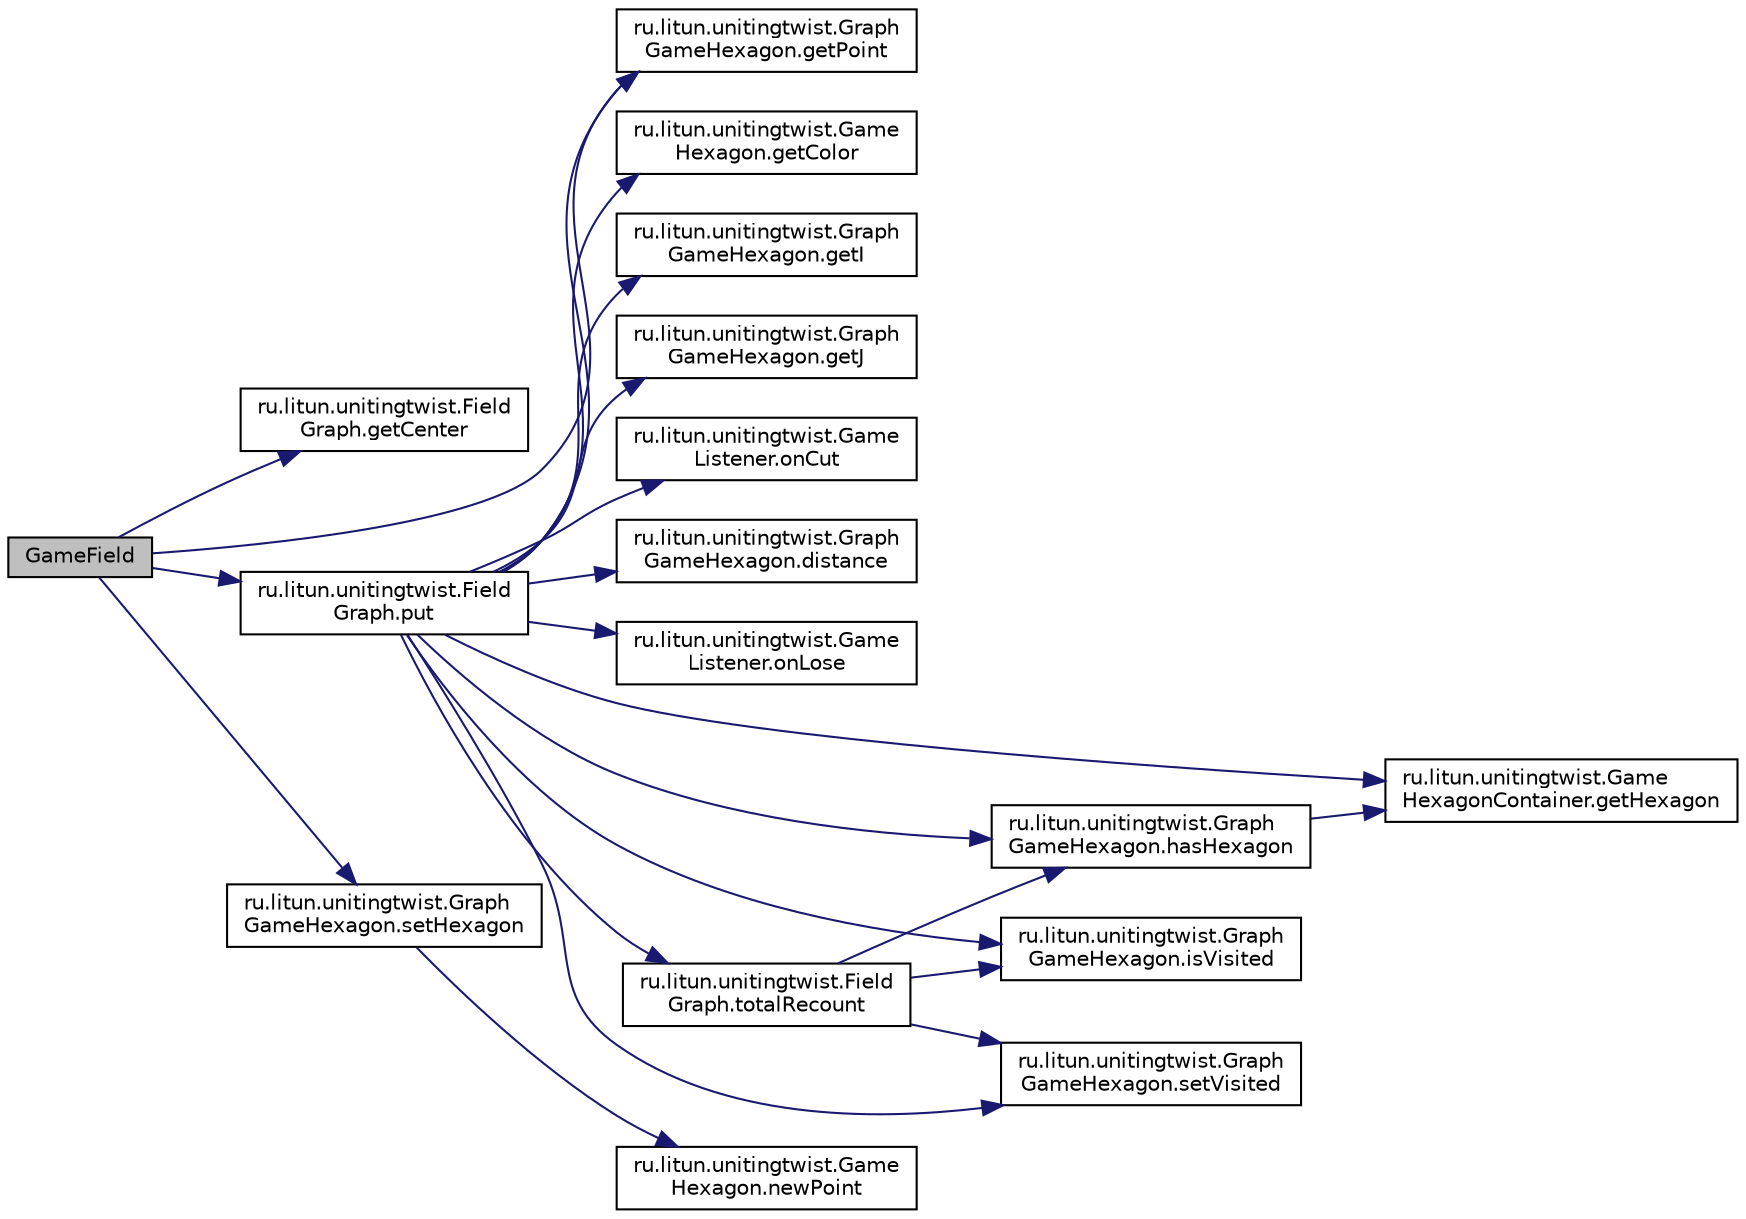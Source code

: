 digraph "GameField"
{
  edge [fontname="Helvetica",fontsize="10",labelfontname="Helvetica",labelfontsize="10"];
  node [fontname="Helvetica",fontsize="10",shape=record];
  rankdir="LR";
  Node0 [label="GameField",height=0.2,width=0.4,color="black", fillcolor="grey75", style="filled", fontcolor="black"];
  Node0 -> Node1 [color="midnightblue",fontsize="10",style="solid",fontname="Helvetica"];
  Node1 [label="ru.litun.unitingtwist.Field\lGraph.getCenter",height=0.2,width=0.4,color="black", fillcolor="white", style="filled",URL="$classru_1_1litun_1_1unitingtwist_1_1_field_graph.html#aaa35ea3bb3d7a24fc6b10e7f4c3c0185"];
  Node0 -> Node2 [color="midnightblue",fontsize="10",style="solid",fontname="Helvetica"];
  Node2 [label="ru.litun.unitingtwist.Graph\lGameHexagon.getPoint",height=0.2,width=0.4,color="black", fillcolor="white", style="filled",URL="$classru_1_1litun_1_1unitingtwist_1_1_graph_game_hexagon.html#ab83bca143bb78bf22c57d15fdeeb91b3"];
  Node0 -> Node3 [color="midnightblue",fontsize="10",style="solid",fontname="Helvetica"];
  Node3 [label="ru.litun.unitingtwist.Graph\lGameHexagon.setHexagon",height=0.2,width=0.4,color="black", fillcolor="white", style="filled",URL="$classru_1_1litun_1_1unitingtwist_1_1_graph_game_hexagon.html#a31b3633d1829f9a2ffd0082a2061a1c5"];
  Node3 -> Node4 [color="midnightblue",fontsize="10",style="solid",fontname="Helvetica"];
  Node4 [label="ru.litun.unitingtwist.Game\lHexagon.newPoint",height=0.2,width=0.4,color="black", fillcolor="white", style="filled",URL="$classru_1_1litun_1_1unitingtwist_1_1_game_hexagon.html#af2eb799dd076933abf4a8449ef8fb12f"];
  Node0 -> Node5 [color="midnightblue",fontsize="10",style="solid",fontname="Helvetica"];
  Node5 [label="ru.litun.unitingtwist.Field\lGraph.put",height=0.2,width=0.4,color="black", fillcolor="white", style="filled",URL="$classru_1_1litun_1_1unitingtwist_1_1_field_graph.html#ad00bb318775c75318a78b012a28a3cc8"];
  Node5 -> Node6 [color="midnightblue",fontsize="10",style="solid",fontname="Helvetica"];
  Node6 [label="ru.litun.unitingtwist.Game\lHexagonContainer.getHexagon",height=0.2,width=0.4,color="black", fillcolor="white", style="filled",URL="$classru_1_1litun_1_1unitingtwist_1_1_game_hexagon_container.html#a27b622ba75ab99568513b95d4a5c1bd1"];
  Node5 -> Node7 [color="midnightblue",fontsize="10",style="solid",fontname="Helvetica"];
  Node7 [label="ru.litun.unitingtwist.Game\lHexagon.getColor",height=0.2,width=0.4,color="black", fillcolor="white", style="filled",URL="$classru_1_1litun_1_1unitingtwist_1_1_game_hexagon.html#aabf036e03a1c81452dadd7a0f9499cba"];
  Node5 -> Node8 [color="midnightblue",fontsize="10",style="solid",fontname="Helvetica"];
  Node8 [label="ru.litun.unitingtwist.Graph\lGameHexagon.isVisited",height=0.2,width=0.4,color="black", fillcolor="white", style="filled",URL="$classru_1_1litun_1_1unitingtwist_1_1_graph_game_hexagon.html#a2d5373d59efa89d4024c56515402d097"];
  Node5 -> Node9 [color="midnightblue",fontsize="10",style="solid",fontname="Helvetica"];
  Node9 [label="ru.litun.unitingtwist.Graph\lGameHexagon.setVisited",height=0.2,width=0.4,color="black", fillcolor="white", style="filled",URL="$classru_1_1litun_1_1unitingtwist_1_1_graph_game_hexagon.html#a5e654106f2076606fd907476f80518c6"];
  Node5 -> Node10 [color="midnightblue",fontsize="10",style="solid",fontname="Helvetica"];
  Node10 [label="ru.litun.unitingtwist.Graph\lGameHexagon.getI",height=0.2,width=0.4,color="black", fillcolor="white", style="filled",URL="$classru_1_1litun_1_1unitingtwist_1_1_graph_game_hexagon.html#a496b13cbdf0546a80c140ea3d147b5f8"];
  Node5 -> Node11 [color="midnightblue",fontsize="10",style="solid",fontname="Helvetica"];
  Node11 [label="ru.litun.unitingtwist.Graph\lGameHexagon.getJ",height=0.2,width=0.4,color="black", fillcolor="white", style="filled",URL="$classru_1_1litun_1_1unitingtwist_1_1_graph_game_hexagon.html#a02ef75a2737802ad48cafb98f5e9d7ca"];
  Node5 -> Node12 [color="midnightblue",fontsize="10",style="solid",fontname="Helvetica"];
  Node12 [label="ru.litun.unitingtwist.Graph\lGameHexagon.hasHexagon",height=0.2,width=0.4,color="black", fillcolor="white", style="filled",URL="$classru_1_1litun_1_1unitingtwist_1_1_graph_game_hexagon.html#ab614a366b275084140dc6b158d395887"];
  Node12 -> Node6 [color="midnightblue",fontsize="10",style="solid",fontname="Helvetica"];
  Node5 -> Node13 [color="midnightblue",fontsize="10",style="solid",fontname="Helvetica"];
  Node13 [label="ru.litun.unitingtwist.Game\lListener.onCut",height=0.2,width=0.4,color="black", fillcolor="white", style="filled",URL="$interfaceru_1_1litun_1_1unitingtwist_1_1_game_listener.html#ac9f99a8933b01d99f8e7b23f4f871a23"];
  Node5 -> Node14 [color="midnightblue",fontsize="10",style="solid",fontname="Helvetica"];
  Node14 [label="ru.litun.unitingtwist.Graph\lGameHexagon.distance",height=0.2,width=0.4,color="black", fillcolor="white", style="filled",URL="$classru_1_1litun_1_1unitingtwist_1_1_graph_game_hexagon.html#ace648e40c8ca87642c1cb79849292d4d"];
  Node5 -> Node2 [color="midnightblue",fontsize="10",style="solid",fontname="Helvetica"];
  Node5 -> Node15 [color="midnightblue",fontsize="10",style="solid",fontname="Helvetica"];
  Node15 [label="ru.litun.unitingtwist.Game\lListener.onLose",height=0.2,width=0.4,color="black", fillcolor="white", style="filled",URL="$interfaceru_1_1litun_1_1unitingtwist_1_1_game_listener.html#ad3a588cbd6aa6344ad9a032223571669"];
  Node5 -> Node16 [color="midnightblue",fontsize="10",style="solid",fontname="Helvetica"];
  Node16 [label="ru.litun.unitingtwist.Field\lGraph.totalRecount",height=0.2,width=0.4,color="black", fillcolor="white", style="filled",URL="$classru_1_1litun_1_1unitingtwist_1_1_field_graph.html#a4e527a0a39cf1b2888ceaa013cc7e2c1"];
  Node16 -> Node8 [color="midnightblue",fontsize="10",style="solid",fontname="Helvetica"];
  Node16 -> Node9 [color="midnightblue",fontsize="10",style="solid",fontname="Helvetica"];
  Node16 -> Node12 [color="midnightblue",fontsize="10",style="solid",fontname="Helvetica"];
}
